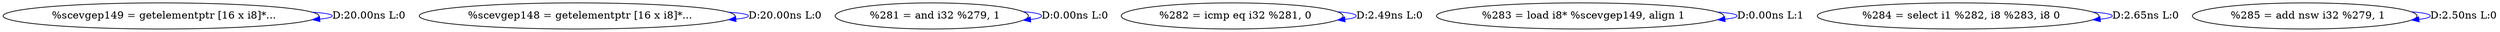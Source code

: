 digraph {
Node0x36ebd80[label="  %scevgep149 = getelementptr [16 x i8]*..."];
Node0x36ebd80 -> Node0x36ebd80[label="D:20.00ns L:0",color=blue];
Node0x36ebea0[label="  %scevgep148 = getelementptr [16 x i8]*..."];
Node0x36ebea0 -> Node0x36ebea0[label="D:20.00ns L:0",color=blue];
Node0x36ebf80[label="  %281 = and i32 %279, 1"];
Node0x36ebf80 -> Node0x36ebf80[label="D:0.00ns L:0",color=blue];
Node0x36ec060[label="  %282 = icmp eq i32 %281, 0"];
Node0x36ec060 -> Node0x36ec060[label="D:2.49ns L:0",color=blue];
Node0x36ec140[label="  %283 = load i8* %scevgep149, align 1"];
Node0x36ec140 -> Node0x36ec140[label="D:0.00ns L:1",color=blue];
Node0x36ec220[label="  %284 = select i1 %282, i8 %283, i8 0"];
Node0x36ec220 -> Node0x36ec220[label="D:2.65ns L:0",color=blue];
Node0x36ec3e0[label="  %285 = add nsw i32 %279, 1"];
Node0x36ec3e0 -> Node0x36ec3e0[label="D:2.50ns L:0",color=blue];
}
